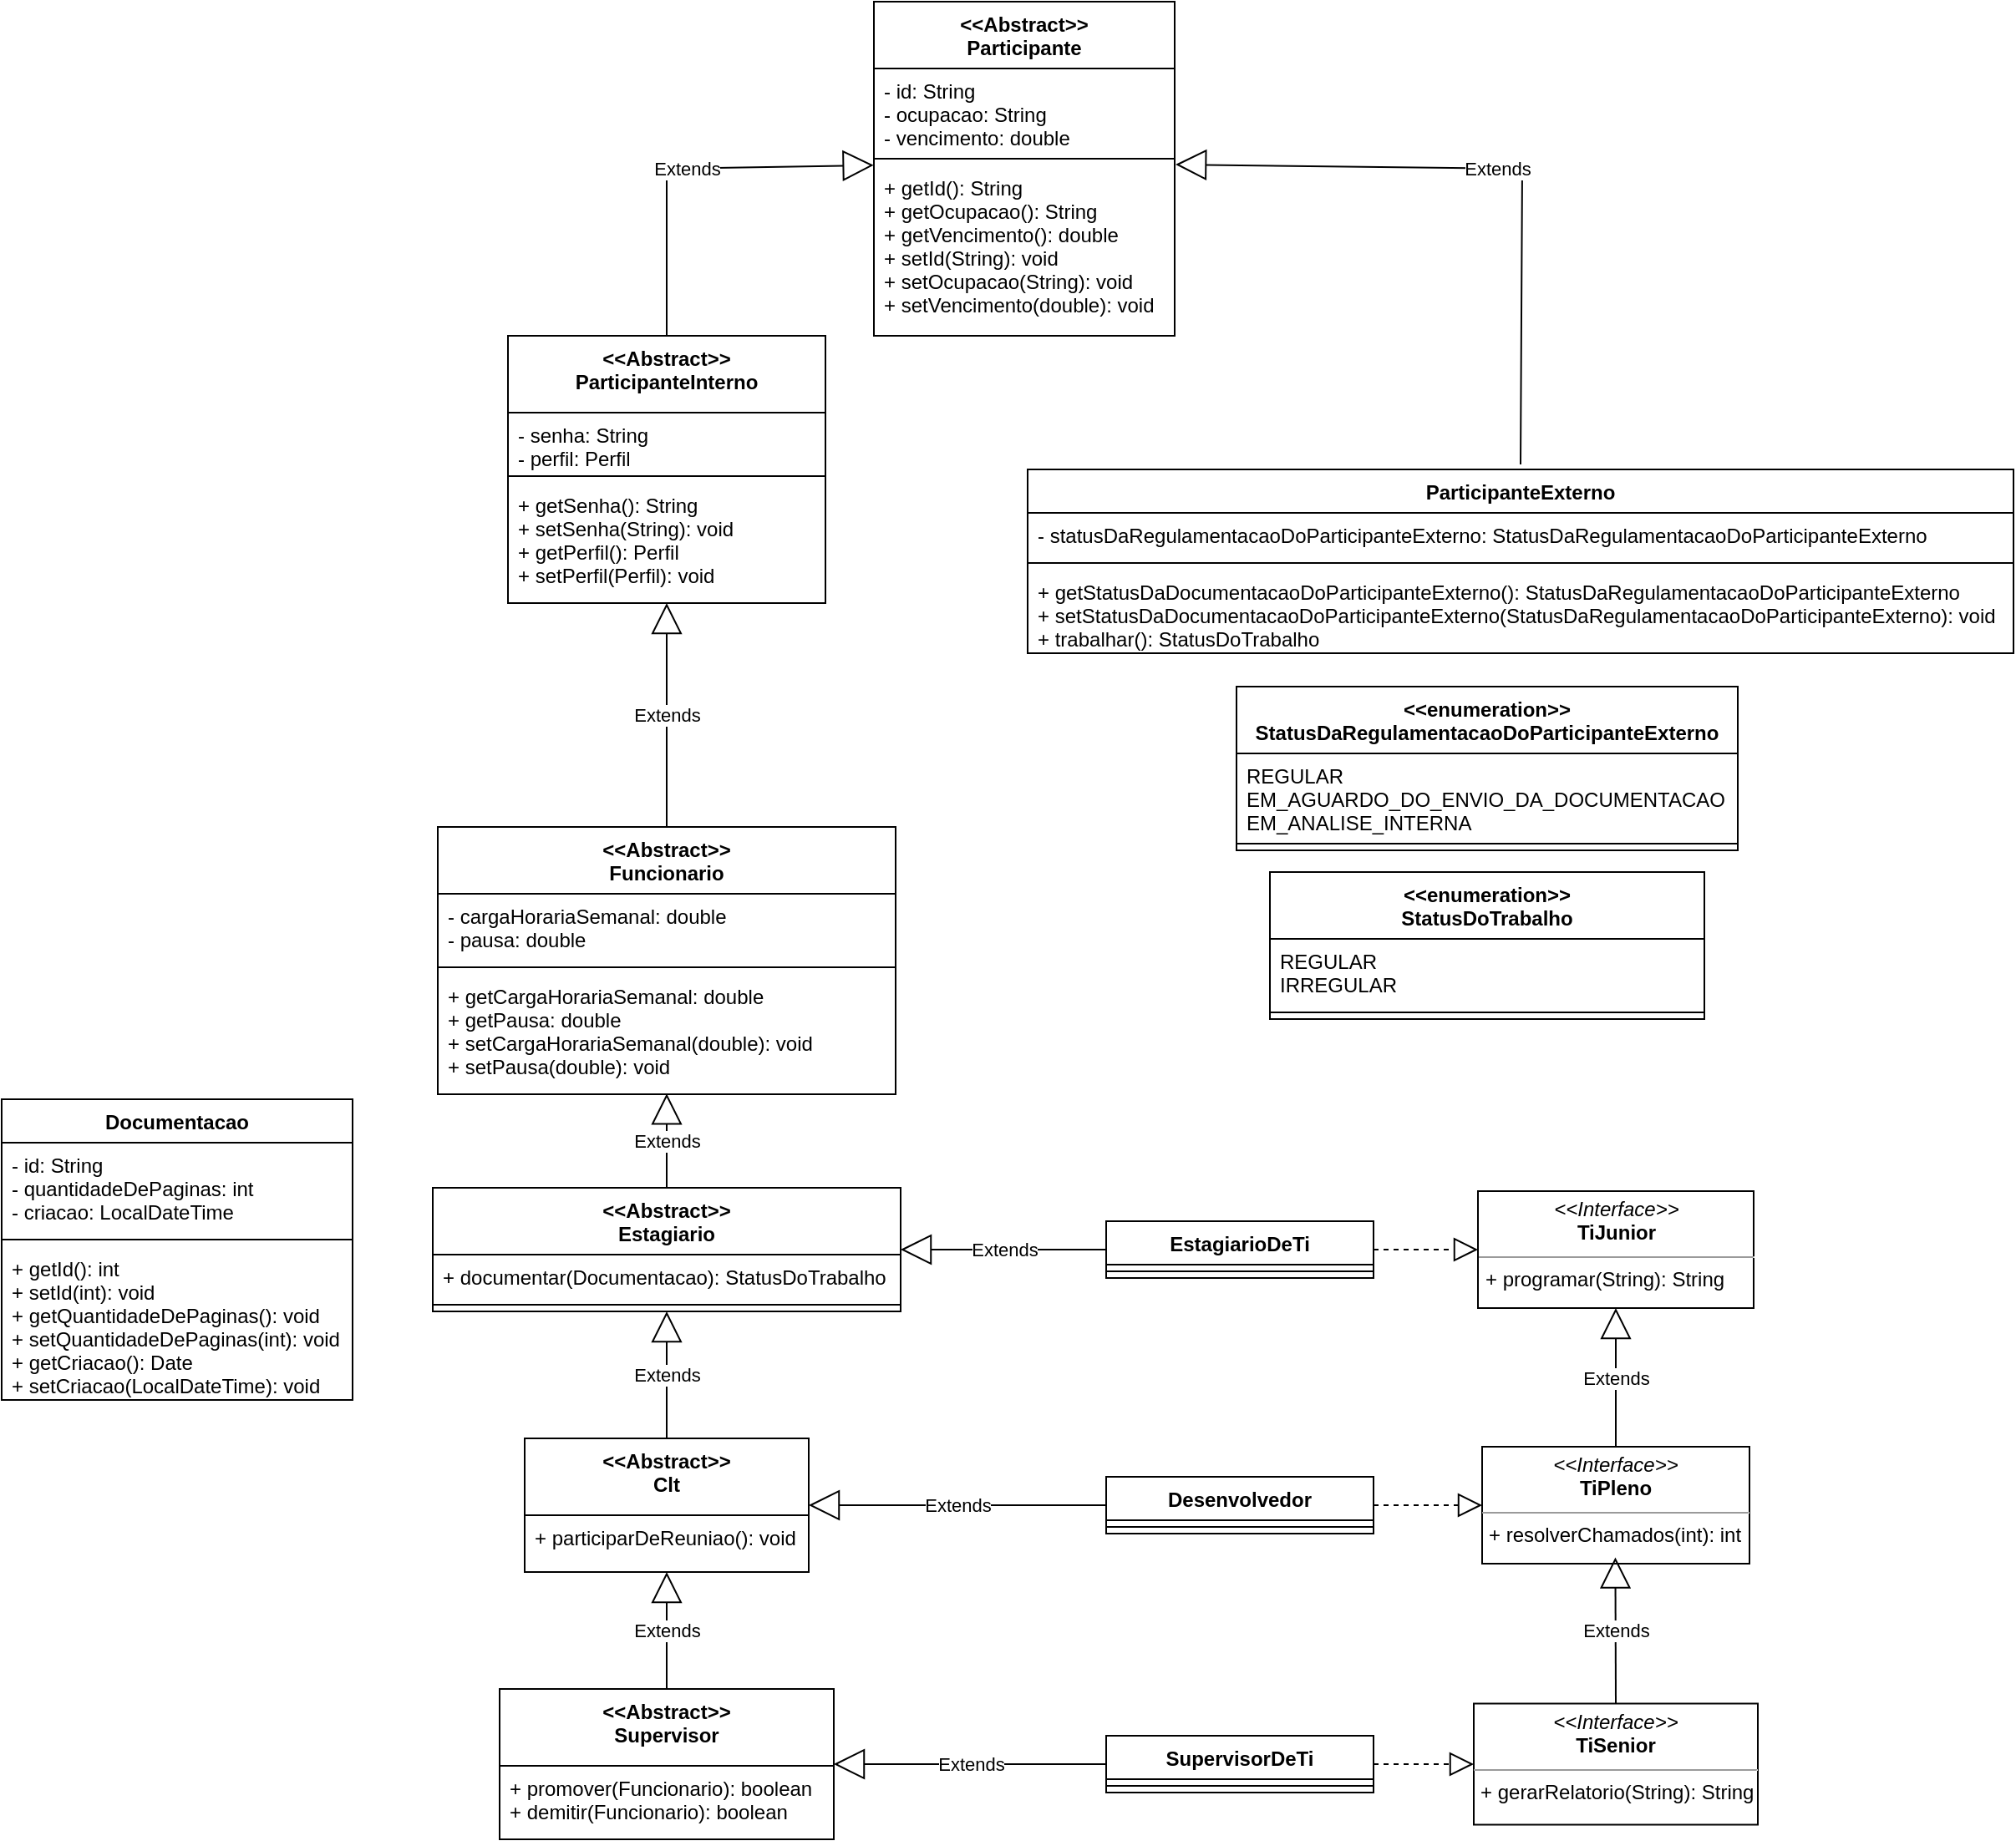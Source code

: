 <mxfile version="20.8.16" type="device"><diagram name="Página-1" id="Página-1"><mxGraphModel dx="2796" dy="1005" grid="1" gridSize="10" guides="1" tooltips="1" connect="1" arrows="1" fold="1" page="1" pageScale="1" pageWidth="827" pageHeight="1169" math="0" shadow="0"><root><mxCell id="0"/><mxCell id="1" parent="0"/><mxCell id="18" parent="1" vertex="1"><mxGeometry x="-246.5" y="570" as="geometry"/></mxCell><mxCell id="uLGphYnBeGPU7LkEW4Xn-29" value="&lt;&lt;Abstract&gt;&gt;&#10;Participante" style="swimlane;fontStyle=1;align=center;verticalAlign=top;childLayout=stackLayout;horizontal=1;startSize=40;horizontalStack=0;resizeParent=1;resizeParentMax=0;resizeLast=0;collapsible=1;marginBottom=0;" parent="1" vertex="1"><mxGeometry x="-305" width="180" height="200" as="geometry"/></mxCell><mxCell id="uLGphYnBeGPU7LkEW4Xn-30" value="- id: String&#10;- ocupacao: String&#10;- vencimento: double" style="text;strokeColor=none;fillColor=none;align=left;verticalAlign=top;spacingLeft=4;spacingRight=4;overflow=hidden;rotatable=0;points=[[0,0.5],[1,0.5]];portConstraint=eastwest;" parent="uLGphYnBeGPU7LkEW4Xn-29" vertex="1"><mxGeometry y="40" width="180" height="50" as="geometry"/></mxCell><mxCell id="uLGphYnBeGPU7LkEW4Xn-31" value="" style="line;strokeWidth=1;fillColor=none;align=left;verticalAlign=middle;spacingTop=-1;spacingLeft=3;spacingRight=3;rotatable=0;labelPosition=right;points=[];portConstraint=eastwest;strokeColor=inherit;" parent="uLGphYnBeGPU7LkEW4Xn-29" vertex="1"><mxGeometry y="90" width="180" height="8" as="geometry"/></mxCell><mxCell id="uLGphYnBeGPU7LkEW4Xn-32" value="+ getId(): String&#10;+ getOcupacao(): String&#10;+ getVencimento(): double&#10;+ setId(String): void&#10;+ setOcupacao(String): void&#10;+ setVencimento(double): void" style="text;strokeColor=none;fillColor=none;align=left;verticalAlign=top;spacingLeft=4;spacingRight=4;overflow=hidden;rotatable=0;points=[[0,0.5],[1,0.5]];portConstraint=eastwest;" parent="uLGphYnBeGPU7LkEW4Xn-29" vertex="1"><mxGeometry y="98" width="180" height="102" as="geometry"/></mxCell><mxCell id="h6HXLUseZMZKks0XLgMp-23" value="&lt;&lt;Abstract&gt;&gt;&#10;ParticipanteInterno" style="swimlane;fontStyle=1;align=center;verticalAlign=top;childLayout=stackLayout;horizontal=1;startSize=46;horizontalStack=0;resizeParent=1;resizeParentMax=0;resizeLast=0;collapsible=1;marginBottom=0;" parent="1" vertex="1"><mxGeometry x="-524" y="200" width="190" height="160" as="geometry"/></mxCell><mxCell id="h6HXLUseZMZKks0XLgMp-24" value="- senha: String&#10;- perfil: Perfil" style="text;strokeColor=none;fillColor=none;align=left;verticalAlign=top;spacingLeft=4;spacingRight=4;overflow=hidden;rotatable=0;points=[[0,0.5],[1,0.5]];portConstraint=eastwest;" parent="h6HXLUseZMZKks0XLgMp-23" vertex="1"><mxGeometry y="46" width="190" height="34" as="geometry"/></mxCell><mxCell id="h6HXLUseZMZKks0XLgMp-25" value="" style="line;strokeWidth=1;fillColor=none;align=left;verticalAlign=middle;spacingTop=-1;spacingLeft=3;spacingRight=3;rotatable=0;labelPosition=right;points=[];portConstraint=eastwest;strokeColor=inherit;" parent="h6HXLUseZMZKks0XLgMp-23" vertex="1"><mxGeometry y="80" width="190" height="8" as="geometry"/></mxCell><mxCell id="h6HXLUseZMZKks0XLgMp-26" value="+ getSenha(): String&#10;+ setSenha(String): void&#10;+ getPerfil(): Perfil&#10;+ setPerfil(Perfil): void" style="text;strokeColor=none;fillColor=none;align=left;verticalAlign=top;spacingLeft=4;spacingRight=4;overflow=hidden;rotatable=0;points=[[0,0.5],[1,0.5]];portConstraint=eastwest;" parent="h6HXLUseZMZKks0XLgMp-23" vertex="1"><mxGeometry y="88" width="190" height="72" as="geometry"/></mxCell><mxCell id="h6HXLUseZMZKks0XLgMp-27" value="&lt;&lt;Abstract&gt;&gt;&#10;Funcionario" style="swimlane;fontStyle=1;align=center;verticalAlign=top;childLayout=stackLayout;horizontal=1;startSize=40;horizontalStack=0;resizeParent=1;resizeParentMax=0;resizeLast=0;collapsible=1;marginBottom=0;" parent="1" vertex="1"><mxGeometry x="-566" y="494" width="274" height="160" as="geometry"/></mxCell><mxCell id="h6HXLUseZMZKks0XLgMp-28" value="- cargaHorariaSemanal: double&#10;- pausa: double" style="text;strokeColor=none;fillColor=none;align=left;verticalAlign=top;spacingLeft=4;spacingRight=4;overflow=hidden;rotatable=0;points=[[0,0.5],[1,0.5]];portConstraint=eastwest;" parent="h6HXLUseZMZKks0XLgMp-27" vertex="1"><mxGeometry y="40" width="274" height="40" as="geometry"/></mxCell><mxCell id="h6HXLUseZMZKks0XLgMp-29" value="" style="line;strokeWidth=1;fillColor=none;align=left;verticalAlign=middle;spacingTop=-1;spacingLeft=3;spacingRight=3;rotatable=0;labelPosition=right;points=[];portConstraint=eastwest;strokeColor=inherit;" parent="h6HXLUseZMZKks0XLgMp-27" vertex="1"><mxGeometry y="80" width="274" height="8" as="geometry"/></mxCell><mxCell id="h6HXLUseZMZKks0XLgMp-30" value="+ getCargaHorariaSemanal: double&#10;+ getPausa: double&#10;+ setCargaHorariaSemanal(double): void&#10;+ setPausa(double): void" style="text;strokeColor=none;fillColor=none;align=left;verticalAlign=top;spacingLeft=4;spacingRight=4;overflow=hidden;rotatable=0;points=[[0,0.5],[1,0.5]];portConstraint=eastwest;" parent="h6HXLUseZMZKks0XLgMp-27" vertex="1"><mxGeometry y="88" width="274" height="72" as="geometry"/></mxCell><mxCell id="h6HXLUseZMZKks0XLgMp-41" value="Extends" style="endArrow=block;endSize=16;endFill=0;html=1;rounded=0;exitX=0.5;exitY=0;exitDx=0;exitDy=0;entryX=-0.001;entryY=-0.001;entryDx=0;entryDy=0;entryPerimeter=0;" parent="1" source="h6HXLUseZMZKks0XLgMp-23" target="uLGphYnBeGPU7LkEW4Xn-32" edge="1"><mxGeometry width="160" relative="1" as="geometry"><mxPoint x="-349" y="300" as="sourcePoint"/><mxPoint x="-189" y="300" as="targetPoint"/><Array as="points"><mxPoint x="-429" y="100"/></Array></mxGeometry></mxCell><mxCell id="h6HXLUseZMZKks0XLgMp-43" value="Extends" style="endArrow=block;endSize=16;endFill=0;html=1;rounded=0;exitX=0.5;exitY=0;exitDx=0;exitDy=0;entryX=0.5;entryY=1;entryDx=0;entryDy=0;entryPerimeter=0;" parent="1" source="h6HXLUseZMZKks0XLgMp-27" target="h6HXLUseZMZKks0XLgMp-26" edge="1"><mxGeometry width="160" relative="1" as="geometry"><mxPoint x="-349" y="550" as="sourcePoint"/><mxPoint x="-189" y="550" as="targetPoint"/></mxGeometry></mxCell><mxCell id="Y8XL97MJvDXhvkn5U1NX-22" value="&lt;p style=&quot;margin:0px;margin-top:4px;text-align:center;&quot;&gt;&lt;i&gt;&amp;lt;&amp;lt;Interface&amp;gt;&amp;gt;&lt;/i&gt;&lt;br&gt;&lt;b&gt;TiJunior&lt;/b&gt;&lt;/p&gt;&lt;hr size=&quot;1&quot;&gt;&lt;p style=&quot;margin:0px;margin-left:4px;&quot;&gt;+ programar(String): String&lt;/p&gt;" style="verticalAlign=top;align=left;overflow=fill;fontSize=12;fontFamily=Helvetica;html=1;" parent="1" vertex="1"><mxGeometry x="56.5" y="712" width="165" height="70" as="geometry"/></mxCell><mxCell id="Y8XL97MJvDXhvkn5U1NX-23" value="&lt;p style=&quot;margin:0px;margin-top:4px;text-align:center;&quot;&gt;&lt;i&gt;&amp;lt;&amp;lt;Interface&amp;gt;&amp;gt;&lt;/i&gt;&lt;br&gt;&lt;b&gt;TiPleno&lt;/b&gt;&lt;/p&gt;&lt;hr size=&quot;1&quot;&gt;&lt;p style=&quot;margin:0px;margin-left:4px;&quot;&gt;&lt;/p&gt;&lt;p style=&quot;margin:0px;margin-left:4px;&quot;&gt;+ resolverChamados(int): int&lt;br&gt;&lt;/p&gt;" style="verticalAlign=top;align=left;overflow=fill;fontSize=12;fontFamily=Helvetica;html=1;" parent="1" vertex="1"><mxGeometry x="59" y="865" width="160" height="70" as="geometry"/></mxCell><mxCell id="Y8XL97MJvDXhvkn5U1NX-30" value="&lt;p style=&quot;margin:0px;margin-top:4px;text-align:center;&quot;&gt;&lt;i&gt;&amp;lt;&amp;lt;Interface&amp;gt;&amp;gt;&lt;/i&gt;&lt;br&gt;&lt;b&gt;TiSenior&lt;/b&gt;&lt;/p&gt;&lt;hr size=&quot;1&quot;&gt;&lt;p style=&quot;margin:0px;margin-left:4px;&quot;&gt;&lt;/p&gt;&lt;p style=&quot;margin:0px;margin-left:4px;&quot;&gt;+ gerarRelatorio(String): String&lt;/p&gt;" style="verticalAlign=top;align=left;overflow=fill;fontSize=12;fontFamily=Helvetica;html=1;" parent="1" vertex="1"><mxGeometry x="54" y="1018.75" width="170" height="72.5" as="geometry"/></mxCell><mxCell id="Ywly25DyVCH7aD71ejlT-46" value="&lt;&lt;Abstract&gt;&gt;&#10;Clt" style="swimlane;fontStyle=1;align=center;verticalAlign=top;childLayout=stackLayout;horizontal=1;startSize=46;horizontalStack=0;resizeParent=1;resizeParentMax=0;resizeLast=0;collapsible=1;marginBottom=0;" parent="1" vertex="1"><mxGeometry x="-514" y="860" width="170" height="80" as="geometry"/></mxCell><mxCell id="Ywly25DyVCH7aD71ejlT-47" value="+ participarDeReuniao(): void" style="text;strokeColor=none;fillColor=none;align=left;verticalAlign=top;spacingLeft=4;spacingRight=4;overflow=hidden;rotatable=0;points=[[0,0.5],[1,0.5]];portConstraint=eastwest;" parent="Ywly25DyVCH7aD71ejlT-46" vertex="1"><mxGeometry y="46" width="170" height="34" as="geometry"/></mxCell><mxCell id="Ywly25DyVCH7aD71ejlT-48" value="&lt;&lt;Abstract&gt;&gt;&#10;Supervisor" style="swimlane;fontStyle=1;align=center;verticalAlign=top;childLayout=stackLayout;horizontal=1;startSize=46;horizontalStack=0;resizeParent=1;resizeParentMax=0;resizeLast=0;collapsible=1;marginBottom=0;" parent="1" vertex="1"><mxGeometry x="-529" y="1010" width="200" height="90" as="geometry"/></mxCell><mxCell id="Ywly25DyVCH7aD71ejlT-49" value="+ promover(Funcionario): boolean&#10;+ demitir(Funcionario): boolean" style="text;strokeColor=none;fillColor=none;align=left;verticalAlign=top;spacingLeft=4;spacingRight=4;overflow=hidden;rotatable=0;points=[[0,0.5],[1,0.5]];portConstraint=eastwest;" parent="Ywly25DyVCH7aD71ejlT-48" vertex="1"><mxGeometry y="46" width="200" height="44" as="geometry"/></mxCell><mxCell id="Ywly25DyVCH7aD71ejlT-50" value="Extends" style="endArrow=block;endSize=16;endFill=0;html=1;rounded=0;entryX=0.5;entryY=1;entryDx=0;entryDy=0;exitX=0.5;exitY=0;exitDx=0;exitDy=0;" parent="1" source="Y8XL97MJvDXhvkn5U1NX-23" target="Y8XL97MJvDXhvkn5U1NX-22" edge="1"><mxGeometry width="160" relative="1" as="geometry"><mxPoint x="-694.5" y="1278.75" as="sourcePoint"/><mxPoint x="-534.5" y="1278.75" as="targetPoint"/></mxGeometry></mxCell><mxCell id="Ywly25DyVCH7aD71ejlT-55" value="Extends" style="endArrow=block;endSize=16;endFill=0;html=1;rounded=0;exitX=0.5;exitY=0;exitDx=0;exitDy=0;entryX=0.5;entryY=1;entryDx=0;entryDy=0;entryPerimeter=0;" parent="1" source="Ywly25DyVCH7aD71ejlT-48" target="Ywly25DyVCH7aD71ejlT-47" edge="1"><mxGeometry width="160" relative="1" as="geometry"><mxPoint x="-436" y="890" as="sourcePoint"/><mxPoint x="-276" y="890" as="targetPoint"/></mxGeometry></mxCell><mxCell id="Ywly25DyVCH7aD71ejlT-71" value="Extends" style="endArrow=block;endSize=16;endFill=0;html=1;rounded=0;entryX=0.5;entryY=1;entryDx=0;entryDy=0;exitX=0.5;exitY=0;exitDx=0;exitDy=0;" parent="1" source="Y8XL97MJvDXhvkn5U1NX-30" edge="1"><mxGeometry width="160" relative="1" as="geometry"><mxPoint x="138.72" y="1006.25" as="sourcePoint"/><mxPoint x="138.72" y="931.25" as="targetPoint"/></mxGeometry></mxCell><mxCell id="C456XRURlV2MZU49XtVb-18" value="ParticipanteExterno" style="swimlane;fontStyle=1;align=center;verticalAlign=top;childLayout=stackLayout;horizontal=1;startSize=26;horizontalStack=0;resizeParent=1;resizeParentMax=0;resizeLast=0;collapsible=1;marginBottom=0;" parent="1" vertex="1"><mxGeometry x="-213" y="280" width="590" height="110" as="geometry"/></mxCell><mxCell id="C456XRURlV2MZU49XtVb-19" value="- statusDaRegulamentacaoDoParticipanteExterno: StatusDaRegulamentacaoDoParticipanteExterno" style="text;strokeColor=none;fillColor=none;align=left;verticalAlign=top;spacingLeft=4;spacingRight=4;overflow=hidden;rotatable=0;points=[[0,0.5],[1,0.5]];portConstraint=eastwest;" parent="C456XRURlV2MZU49XtVb-18" vertex="1"><mxGeometry y="26" width="590" height="26" as="geometry"/></mxCell><mxCell id="C456XRURlV2MZU49XtVb-20" value="" style="line;strokeWidth=1;fillColor=none;align=left;verticalAlign=middle;spacingTop=-1;spacingLeft=3;spacingRight=3;rotatable=0;labelPosition=right;points=[];portConstraint=eastwest;strokeColor=inherit;" parent="C456XRURlV2MZU49XtVb-18" vertex="1"><mxGeometry y="52" width="590" height="8" as="geometry"/></mxCell><mxCell id="C456XRURlV2MZU49XtVb-21" value="+ getStatusDaDocumentacaoDoParticipanteExterno(): StatusDaRegulamentacaoDoParticipanteExterno&#10;+ setStatusDaDocumentacaoDoParticipanteExterno(StatusDaRegulamentacaoDoParticipanteExterno): void&#10;+ trabalhar(): StatusDoTrabalho" style="text;strokeColor=none;fillColor=none;align=left;verticalAlign=top;spacingLeft=4;spacingRight=4;overflow=hidden;rotatable=0;points=[[0,0.5],[1,0.5]];portConstraint=eastwest;" parent="C456XRURlV2MZU49XtVb-18" vertex="1"><mxGeometry y="60" width="590" height="50" as="geometry"/></mxCell><mxCell id="R6xSTQ8QZUnJcYh6NmnV-30" value="&lt;&lt;enumeration&gt;&gt;&#10;StatusDaRegulamentacaoDoParticipanteExterno" style="swimlane;fontStyle=1;align=center;verticalAlign=top;childLayout=stackLayout;horizontal=1;startSize=40;horizontalStack=0;resizeParent=1;resizeParentMax=0;resizeLast=0;collapsible=1;marginBottom=0;" parent="1" vertex="1"><mxGeometry x="-88" y="410" width="300" height="98" as="geometry"/></mxCell><mxCell id="R6xSTQ8QZUnJcYh6NmnV-31" value="REGULAR&#10;EM_AGUARDO_DO_ENVIO_DA_DOCUMENTACAO&#10;EM_ANALISE_INTERNA" style="text;strokeColor=none;fillColor=none;align=left;verticalAlign=top;spacingLeft=4;spacingRight=4;overflow=hidden;rotatable=0;points=[[0,0.5],[1,0.5]];portConstraint=eastwest;" parent="R6xSTQ8QZUnJcYh6NmnV-30" vertex="1"><mxGeometry y="40" width="300" height="50" as="geometry"/></mxCell><mxCell id="R6xSTQ8QZUnJcYh6NmnV-32" value="" style="line;strokeWidth=1;fillColor=none;align=left;verticalAlign=middle;spacingTop=-1;spacingLeft=3;spacingRight=3;rotatable=0;labelPosition=right;points=[];portConstraint=eastwest;strokeColor=inherit;" parent="R6xSTQ8QZUnJcYh6NmnV-30" vertex="1"><mxGeometry y="90" width="300" height="8" as="geometry"/></mxCell><mxCell id="R6xSTQ8QZUnJcYh6NmnV-34" value="&lt;&lt;enumeration&gt;&gt;&#10;StatusDoTrabalho" style="swimlane;fontStyle=1;align=center;verticalAlign=top;childLayout=stackLayout;horizontal=1;startSize=40;horizontalStack=0;resizeParent=1;resizeParentMax=0;resizeLast=0;collapsible=1;marginBottom=0;" parent="1" vertex="1"><mxGeometry x="-68" y="521" width="260" height="88" as="geometry"/></mxCell><mxCell id="R6xSTQ8QZUnJcYh6NmnV-35" value="REGULAR&#10;IRREGULAR" style="text;strokeColor=none;fillColor=none;align=left;verticalAlign=top;spacingLeft=4;spacingRight=4;overflow=hidden;rotatable=0;points=[[0,0.5],[1,0.5]];portConstraint=eastwest;" parent="R6xSTQ8QZUnJcYh6NmnV-34" vertex="1"><mxGeometry y="40" width="260" height="40" as="geometry"/></mxCell><mxCell id="R6xSTQ8QZUnJcYh6NmnV-36" value="" style="line;strokeWidth=1;fillColor=none;align=left;verticalAlign=middle;spacingTop=-1;spacingLeft=3;spacingRight=3;rotatable=0;labelPosition=right;points=[];portConstraint=eastwest;strokeColor=inherit;" parent="R6xSTQ8QZUnJcYh6NmnV-34" vertex="1"><mxGeometry y="80" width="260" height="8" as="geometry"/></mxCell><mxCell id="bcoIaKDYRVmK2jezPt4m-18" value="&lt;&lt;Abstract&gt;&gt;&#10;Estagiario" style="swimlane;fontStyle=1;align=center;verticalAlign=top;childLayout=stackLayout;horizontal=1;startSize=40;horizontalStack=0;resizeParent=1;resizeParentMax=0;resizeLast=0;collapsible=1;marginBottom=0;" vertex="1" parent="1"><mxGeometry x="-569" y="710" width="280" height="74" as="geometry"/></mxCell><mxCell id="bcoIaKDYRVmK2jezPt4m-19" value="+ documentar(Documentacao): StatusDoTrabalho" style="text;strokeColor=none;fillColor=none;align=left;verticalAlign=top;spacingLeft=4;spacingRight=4;overflow=hidden;rotatable=0;points=[[0,0.5],[1,0.5]];portConstraint=eastwest;" vertex="1" parent="bcoIaKDYRVmK2jezPt4m-18"><mxGeometry y="40" width="280" height="26" as="geometry"/></mxCell><mxCell id="bcoIaKDYRVmK2jezPt4m-20" value="" style="line;strokeWidth=1;fillColor=none;align=left;verticalAlign=middle;spacingTop=-1;spacingLeft=3;spacingRight=3;rotatable=0;labelPosition=right;points=[];portConstraint=eastwest;strokeColor=inherit;" vertex="1" parent="bcoIaKDYRVmK2jezPt4m-18"><mxGeometry y="66" width="280" height="8" as="geometry"/></mxCell><mxCell id="bcoIaKDYRVmK2jezPt4m-22" value="Extends" style="endArrow=block;endSize=16;endFill=0;html=1;rounded=0;exitX=0.5;exitY=0;exitDx=0;exitDy=0;entryX=0.5;entryY=0.995;entryDx=0;entryDy=0;entryPerimeter=0;" edge="1" parent="1" source="bcoIaKDYRVmK2jezPt4m-18" target="h6HXLUseZMZKks0XLgMp-30"><mxGeometry width="160" relative="1" as="geometry"><mxPoint x="-286" y="700" as="sourcePoint"/><mxPoint x="-126" y="700" as="targetPoint"/></mxGeometry></mxCell><mxCell id="bcoIaKDYRVmK2jezPt4m-23" value="Extends" style="endArrow=block;endSize=16;endFill=0;html=1;rounded=0;exitX=0.5;exitY=0;exitDx=0;exitDy=0;entryX=0.5;entryY=1;entryDx=0;entryDy=0;" edge="1" parent="1" source="Ywly25DyVCH7aD71ejlT-46" target="bcoIaKDYRVmK2jezPt4m-18"><mxGeometry width="160" relative="1" as="geometry"><mxPoint x="-286" y="700" as="sourcePoint"/><mxPoint x="-126" y="700" as="targetPoint"/></mxGeometry></mxCell><mxCell id="bcoIaKDYRVmK2jezPt4m-39" value="EstagiarioDeTi" style="swimlane;fontStyle=1;align=center;verticalAlign=top;childLayout=stackLayout;horizontal=1;startSize=26;horizontalStack=0;resizeParent=1;resizeParentMax=0;resizeLast=0;collapsible=1;marginBottom=0;" vertex="1" parent="1"><mxGeometry x="-166" y="730" width="160" height="34" as="geometry"/></mxCell><mxCell id="bcoIaKDYRVmK2jezPt4m-41" value="" style="line;strokeWidth=1;fillColor=none;align=left;verticalAlign=middle;spacingTop=-1;spacingLeft=3;spacingRight=3;rotatable=0;labelPosition=right;points=[];portConstraint=eastwest;strokeColor=inherit;" vertex="1" parent="bcoIaKDYRVmK2jezPt4m-39"><mxGeometry y="26" width="160" height="8" as="geometry"/></mxCell><mxCell id="bcoIaKDYRVmK2jezPt4m-43" value="Extends" style="endArrow=block;endSize=16;endFill=0;html=1;rounded=0;exitX=0;exitY=0.5;exitDx=0;exitDy=0;entryX=1;entryY=0.5;entryDx=0;entryDy=0;" edge="1" parent="1" source="bcoIaKDYRVmK2jezPt4m-39" target="bcoIaKDYRVmK2jezPt4m-18"><mxGeometry width="160" relative="1" as="geometry"><mxPoint x="-306" y="790" as="sourcePoint"/><mxPoint x="-146" y="790" as="targetPoint"/></mxGeometry></mxCell><mxCell id="bcoIaKDYRVmK2jezPt4m-44" value="" style="endArrow=block;dashed=1;endFill=0;endSize=12;html=1;rounded=0;exitX=1;exitY=0.5;exitDx=0;exitDy=0;entryX=0;entryY=0.5;entryDx=0;entryDy=0;" edge="1" parent="1" source="bcoIaKDYRVmK2jezPt4m-39" target="Y8XL97MJvDXhvkn5U1NX-22"><mxGeometry width="160" relative="1" as="geometry"><mxPoint x="-166" y="770" as="sourcePoint"/><mxPoint x="-6" y="770" as="targetPoint"/></mxGeometry></mxCell><mxCell id="bcoIaKDYRVmK2jezPt4m-45" value="Desenvolvedor" style="swimlane;fontStyle=1;align=center;verticalAlign=top;childLayout=stackLayout;horizontal=1;startSize=26;horizontalStack=0;resizeParent=1;resizeParentMax=0;resizeLast=0;collapsible=1;marginBottom=0;" vertex="1" parent="1"><mxGeometry x="-166" y="883" width="160" height="34" as="geometry"/></mxCell><mxCell id="bcoIaKDYRVmK2jezPt4m-46" value="" style="line;strokeWidth=1;fillColor=none;align=left;verticalAlign=middle;spacingTop=-1;spacingLeft=3;spacingRight=3;rotatable=0;labelPosition=right;points=[];portConstraint=eastwest;strokeColor=inherit;" vertex="1" parent="bcoIaKDYRVmK2jezPt4m-45"><mxGeometry y="26" width="160" height="8" as="geometry"/></mxCell><mxCell id="bcoIaKDYRVmK2jezPt4m-50" value="" style="endArrow=block;dashed=1;endFill=0;endSize=12;html=1;rounded=0;exitX=1;exitY=0.5;exitDx=0;exitDy=0;entryX=0;entryY=0.5;entryDx=0;entryDy=0;" edge="1" parent="1" source="bcoIaKDYRVmK2jezPt4m-45" target="Y8XL97MJvDXhvkn5U1NX-23"><mxGeometry width="160" relative="1" as="geometry"><mxPoint x="-166" y="890" as="sourcePoint"/><mxPoint x="-6" y="890" as="targetPoint"/></mxGeometry></mxCell><mxCell id="bcoIaKDYRVmK2jezPt4m-51" value="SupervisorDeTi" style="swimlane;fontStyle=1;align=center;verticalAlign=top;childLayout=stackLayout;horizontal=1;startSize=26;horizontalStack=0;resizeParent=1;resizeParentMax=0;resizeLast=0;collapsible=1;marginBottom=0;" vertex="1" parent="1"><mxGeometry x="-166" y="1038" width="160" height="34" as="geometry"/></mxCell><mxCell id="bcoIaKDYRVmK2jezPt4m-52" value="" style="line;strokeWidth=1;fillColor=none;align=left;verticalAlign=middle;spacingTop=-1;spacingLeft=3;spacingRight=3;rotatable=0;labelPosition=right;points=[];portConstraint=eastwest;strokeColor=inherit;" vertex="1" parent="bcoIaKDYRVmK2jezPt4m-51"><mxGeometry y="26" width="160" height="8" as="geometry"/></mxCell><mxCell id="bcoIaKDYRVmK2jezPt4m-53" value="" style="endArrow=block;dashed=1;endFill=0;endSize=12;html=1;rounded=0;exitX=1;exitY=0.5;exitDx=0;exitDy=0;entryX=0;entryY=0.5;entryDx=0;entryDy=0;" edge="1" parent="1" source="bcoIaKDYRVmK2jezPt4m-51" target="Y8XL97MJvDXhvkn5U1NX-30"><mxGeometry width="160" relative="1" as="geometry"><mxPoint x="-166" y="940" as="sourcePoint"/><mxPoint x="-6" y="940" as="targetPoint"/></mxGeometry></mxCell><mxCell id="bcoIaKDYRVmK2jezPt4m-56" value="Extends" style="endArrow=block;endSize=16;endFill=0;html=1;rounded=0;exitX=0;exitY=0.5;exitDx=0;exitDy=0;entryX=1;entryY=0.5;entryDx=0;entryDy=0;" edge="1" parent="1" source="bcoIaKDYRVmK2jezPt4m-45" target="Ywly25DyVCH7aD71ejlT-46"><mxGeometry width="160" relative="1" as="geometry"><mxPoint x="-236" y="910" as="sourcePoint"/><mxPoint x="-76" y="910" as="targetPoint"/></mxGeometry></mxCell><mxCell id="bcoIaKDYRVmK2jezPt4m-57" value="Extends" style="endArrow=block;endSize=16;endFill=0;html=1;rounded=0;exitX=0;exitY=0.5;exitDx=0;exitDy=0;entryX=1;entryY=0.5;entryDx=0;entryDy=0;" edge="1" parent="1" source="bcoIaKDYRVmK2jezPt4m-51" target="Ywly25DyVCH7aD71ejlT-48"><mxGeometry width="160" relative="1" as="geometry"><mxPoint x="-216" y="870" as="sourcePoint"/><mxPoint x="-286" y="1060" as="targetPoint"/></mxGeometry></mxCell><mxCell id="bcoIaKDYRVmK2jezPt4m-58" value="Documentacao" style="swimlane;fontStyle=1;align=center;verticalAlign=top;childLayout=stackLayout;horizontal=1;startSize=26;horizontalStack=0;resizeParent=1;resizeParentMax=0;resizeLast=0;collapsible=1;marginBottom=0;" vertex="1" parent="1"><mxGeometry x="-827" y="657" width="210" height="180" as="geometry"/></mxCell><mxCell id="bcoIaKDYRVmK2jezPt4m-59" value="- id: String&#10;- quantidadeDePaginas: int&#10;- criacao: LocalDateTime" style="text;strokeColor=none;fillColor=none;align=left;verticalAlign=top;spacingLeft=4;spacingRight=4;overflow=hidden;rotatable=0;points=[[0,0.5],[1,0.5]];portConstraint=eastwest;" vertex="1" parent="bcoIaKDYRVmK2jezPt4m-58"><mxGeometry y="26" width="210" height="54" as="geometry"/></mxCell><mxCell id="bcoIaKDYRVmK2jezPt4m-60" value="" style="line;strokeWidth=1;fillColor=none;align=left;verticalAlign=middle;spacingTop=-1;spacingLeft=3;spacingRight=3;rotatable=0;labelPosition=right;points=[];portConstraint=eastwest;strokeColor=inherit;" vertex="1" parent="bcoIaKDYRVmK2jezPt4m-58"><mxGeometry y="80" width="210" height="8" as="geometry"/></mxCell><mxCell id="bcoIaKDYRVmK2jezPt4m-61" value="+ getId(): int&#10;+ setId(int): void&#10;+ getQuantidadeDePaginas(): void&#10;+ setQuantidadeDePaginas(int): void&#10;+ getCriacao(): Date&#10;+ setCriacao(LocalDateTime): void" style="text;strokeColor=none;fillColor=none;align=left;verticalAlign=top;spacingLeft=4;spacingRight=4;overflow=hidden;rotatable=0;points=[[0,0.5],[1,0.5]];portConstraint=eastwest;fontStyle=0" vertex="1" parent="bcoIaKDYRVmK2jezPt4m-58"><mxGeometry y="88" width="210" height="92" as="geometry"/></mxCell><mxCell id="bcoIaKDYRVmK2jezPt4m-67" value="Extends" style="endArrow=block;endSize=16;endFill=0;html=1;rounded=0;exitX=0.5;exitY=-0.027;exitDx=0;exitDy=0;exitPerimeter=0;entryX=1.003;entryY=-0.005;entryDx=0;entryDy=0;entryPerimeter=0;" edge="1" parent="1" source="C456XRURlV2MZU49XtVb-18" target="uLGphYnBeGPU7LkEW4Xn-32"><mxGeometry width="160" relative="1" as="geometry"><mxPoint x="-57" y="140" as="sourcePoint"/><mxPoint x="103" y="140" as="targetPoint"/><Array as="points"><mxPoint x="83" y="100"/></Array></mxGeometry></mxCell></root></mxGraphModel></diagram></mxfile>